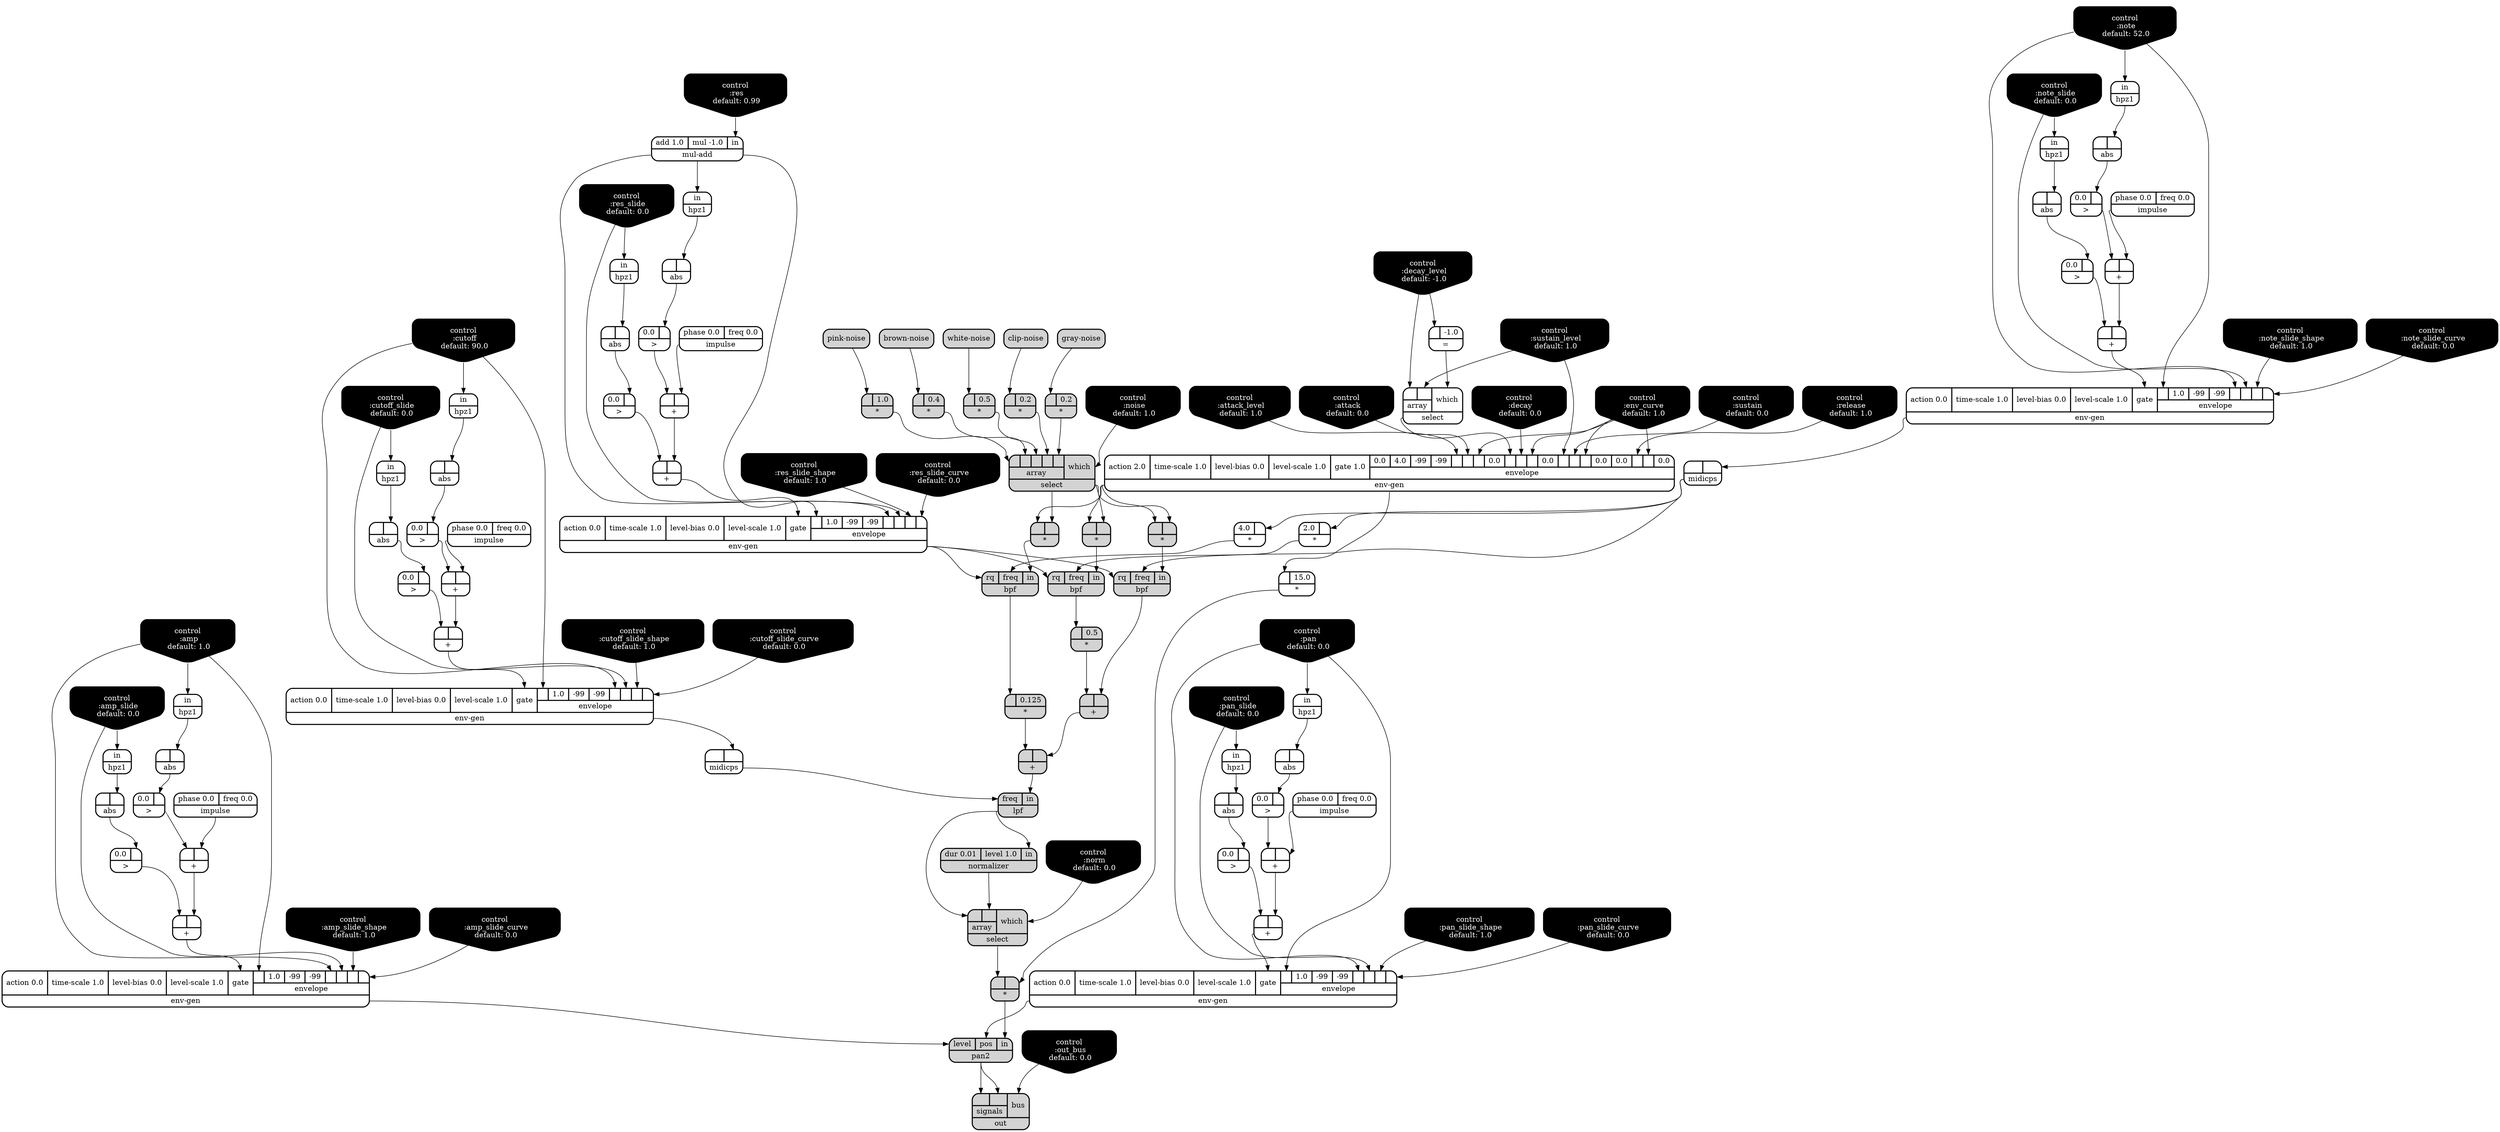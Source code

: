 digraph synthdef {
64 [label = "{{ <b> |<a> 1.0} |<__UG_NAME__>* }" style="filled, bold, rounded"  shape=record rankdir=LR];
66 [label = "{{ <b> |<a> 0.4} |<__UG_NAME__>* }" style="filled, bold, rounded"  shape=record rankdir=LR];
68 [label = "{{ <b> |<a> 0.5} |<__UG_NAME__>* }" style="filled, bold, rounded"  shape=record rankdir=LR];
70 [label = "{{ <b> |<a> 0.2} |<__UG_NAME__>* }" style="filled, bold, rounded"  shape=record rankdir=LR];
72 [label = "{{ <b> |<a> 0.2} |<__UG_NAME__>* }" style="filled, bold, rounded"  shape=record rankdir=LR];
76 [label = "{{ <b> |<a> } |<__UG_NAME__>* }" style="filled, bold, rounded"  shape=record rankdir=LR];
89 [label = "{{ <b> |<a> } |<__UG_NAME__>* }" style="filled, bold, rounded"  shape=record rankdir=LR];
90 [label = "{{ <b> 2.0|<a> } |<__UG_NAME__>* }" style="bold, rounded" shape=record rankdir=LR];
92 [label = "{{ <b> |<a> 0.5} |<__UG_NAME__>* }" style="filled, bold, rounded"  shape=record rankdir=LR];
94 [label = "{{ <b> |<a> } |<__UG_NAME__>* }" style="filled, bold, rounded"  shape=record rankdir=LR];
95 [label = "{{ <b> 4.0|<a> } |<__UG_NAME__>* }" style="bold, rounded" shape=record rankdir=LR];
97 [label = "{{ <b> |<a> 0.125} |<__UG_NAME__>* }" style="filled, bold, rounded"  shape=record rankdir=LR];
101 [label = "{{ <b> |<a> 15.0} |<__UG_NAME__>* }" style="bold, rounded" shape=record rankdir=LR];
104 [label = "{{ <b> |<a> } |<__UG_NAME__>* }" style="filled, bold, rounded"  shape=record rankdir=LR];
37 [label = "{{ <b> |<a> } |<__UG_NAME__>+ }" style="bold, rounded" shape=record rankdir=LR];
41 [label = "{{ <b> |<a> } |<__UG_NAME__>+ }" style="bold, rounded" shape=record rankdir=LR];
47 [label = "{{ <b> |<a> } |<__UG_NAME__>+ }" style="bold, rounded" shape=record rankdir=LR];
50 [label = "{{ <b> |<a> } |<__UG_NAME__>+ }" style="bold, rounded" shape=record rankdir=LR];
57 [label = "{{ <b> |<a> } |<__UG_NAME__>+ }" style="bold, rounded" shape=record rankdir=LR];
61 [label = "{{ <b> |<a> } |<__UG_NAME__>+ }" style="bold, rounded" shape=record rankdir=LR];
81 [label = "{{ <b> |<a> } |<__UG_NAME__>+ }" style="bold, rounded" shape=record rankdir=LR];
85 [label = "{{ <b> |<a> } |<__UG_NAME__>+ }" style="bold, rounded" shape=record rankdir=LR];
93 [label = "{{ <b> |<a> } |<__UG_NAME__>+ }" style="filled, bold, rounded"  shape=record rankdir=LR];
98 [label = "{{ <b> |<a> } |<__UG_NAME__>+ }" style="filled, bold, rounded"  shape=record rankdir=LR];
109 [label = "{{ <b> |<a> } |<__UG_NAME__>+ }" style="bold, rounded" shape=record rankdir=LR];
113 [label = "{{ <b> |<a> } |<__UG_NAME__>+ }" style="bold, rounded" shape=record rankdir=LR];
32 [label = "{{ <b> |<a> -1.0} |<__UG_NAME__>= }" style="bold, rounded" shape=record rankdir=LR];
36 [label = "{{ <b> 0.0|<a> } |<__UG_NAME__>\> }" style="bold, rounded" shape=record rankdir=LR];
40 [label = "{{ <b> 0.0|<a> } |<__UG_NAME__>\> }" style="bold, rounded" shape=record rankdir=LR];
46 [label = "{{ <b> 0.0|<a> } |<__UG_NAME__>\> }" style="bold, rounded" shape=record rankdir=LR];
49 [label = "{{ <b> 0.0|<a> } |<__UG_NAME__>\> }" style="bold, rounded" shape=record rankdir=LR];
56 [label = "{{ <b> 0.0|<a> } |<__UG_NAME__>\> }" style="bold, rounded" shape=record rankdir=LR];
60 [label = "{{ <b> 0.0|<a> } |<__UG_NAME__>\> }" style="bold, rounded" shape=record rankdir=LR];
80 [label = "{{ <b> 0.0|<a> } |<__UG_NAME__>\> }" style="bold, rounded" shape=record rankdir=LR];
84 [label = "{{ <b> 0.0|<a> } |<__UG_NAME__>\> }" style="bold, rounded" shape=record rankdir=LR];
108 [label = "{{ <b> 0.0|<a> } |<__UG_NAME__>\> }" style="bold, rounded" shape=record rankdir=LR];
112 [label = "{{ <b> 0.0|<a> } |<__UG_NAME__>\> }" style="bold, rounded" shape=record rankdir=LR];
35 [label = "{{ <b> |<a> } |<__UG_NAME__>abs }" style="bold, rounded" shape=record rankdir=LR];
39 [label = "{{ <b> |<a> } |<__UG_NAME__>abs }" style="bold, rounded" shape=record rankdir=LR];
45 [label = "{{ <b> |<a> } |<__UG_NAME__>abs }" style="bold, rounded" shape=record rankdir=LR];
48 [label = "{{ <b> |<a> } |<__UG_NAME__>abs }" style="bold, rounded" shape=record rankdir=LR];
55 [label = "{{ <b> |<a> } |<__UG_NAME__>abs }" style="bold, rounded" shape=record rankdir=LR];
59 [label = "{{ <b> |<a> } |<__UG_NAME__>abs }" style="bold, rounded" shape=record rankdir=LR];
79 [label = "{{ <b> |<a> } |<__UG_NAME__>abs }" style="bold, rounded" shape=record rankdir=LR];
83 [label = "{{ <b> |<a> } |<__UG_NAME__>abs }" style="bold, rounded" shape=record rankdir=LR];
107 [label = "{{ <b> |<a> } |<__UG_NAME__>abs }" style="bold, rounded" shape=record rankdir=LR];
111 [label = "{{ <b> |<a> } |<__UG_NAME__>abs }" style="bold, rounded" shape=record rankdir=LR];
88 [label = "{{ <rq> rq|<freq> freq|<in> in} |<__UG_NAME__>bpf }" style="filled, bold, rounded"  shape=record rankdir=LR];
91 [label = "{{ <rq> rq|<freq> freq|<in> in} |<__UG_NAME__>bpf }" style="filled, bold, rounded"  shape=record rankdir=LR];
96 [label = "{{ <rq> rq|<freq> freq|<in> in} |<__UG_NAME__>bpf }" style="filled, bold, rounded"  shape=record rankdir=LR];
65 [label = "{<__UG_NAME__>brown-noise }" style="filled, bold, rounded"  shape=record rankdir=LR];
69 [label = "{<__UG_NAME__>clip-noise }" style="filled, bold, rounded"  shape=record rankdir=LR];
0 [label = "control
 :note
 default: 52.0" shape=invhouse style="rounded, filled, bold" fillcolor=black fontcolor=white ]; 
1 [label = "control
 :note_slide
 default: 0.0" shape=invhouse style="rounded, filled, bold" fillcolor=black fontcolor=white ]; 
2 [label = "control
 :note_slide_shape
 default: 1.0" shape=invhouse style="rounded, filled, bold" fillcolor=black fontcolor=white ]; 
3 [label = "control
 :note_slide_curve
 default: 0.0" shape=invhouse style="rounded, filled, bold" fillcolor=black fontcolor=white ]; 
4 [label = "control
 :pan
 default: 0.0" shape=invhouse style="rounded, filled, bold" fillcolor=black fontcolor=white ]; 
5 [label = "control
 :pan_slide
 default: 0.0" shape=invhouse style="rounded, filled, bold" fillcolor=black fontcolor=white ]; 
6 [label = "control
 :pan_slide_shape
 default: 1.0" shape=invhouse style="rounded, filled, bold" fillcolor=black fontcolor=white ]; 
7 [label = "control
 :pan_slide_curve
 default: 0.0" shape=invhouse style="rounded, filled, bold" fillcolor=black fontcolor=white ]; 
8 [label = "control
 :amp
 default: 1.0" shape=invhouse style="rounded, filled, bold" fillcolor=black fontcolor=white ]; 
9 [label = "control
 :amp_slide
 default: 0.0" shape=invhouse style="rounded, filled, bold" fillcolor=black fontcolor=white ]; 
10 [label = "control
 :amp_slide_shape
 default: 1.0" shape=invhouse style="rounded, filled, bold" fillcolor=black fontcolor=white ]; 
11 [label = "control
 :amp_slide_curve
 default: 0.0" shape=invhouse style="rounded, filled, bold" fillcolor=black fontcolor=white ]; 
12 [label = "control
 :attack
 default: 0.0" shape=invhouse style="rounded, filled, bold" fillcolor=black fontcolor=white ]; 
13 [label = "control
 :decay
 default: 0.0" shape=invhouse style="rounded, filled, bold" fillcolor=black fontcolor=white ]; 
14 [label = "control
 :sustain
 default: 0.0" shape=invhouse style="rounded, filled, bold" fillcolor=black fontcolor=white ]; 
15 [label = "control
 :release
 default: 1.0" shape=invhouse style="rounded, filled, bold" fillcolor=black fontcolor=white ]; 
16 [label = "control
 :attack_level
 default: 1.0" shape=invhouse style="rounded, filled, bold" fillcolor=black fontcolor=white ]; 
17 [label = "control
 :decay_level
 default: -1.0" shape=invhouse style="rounded, filled, bold" fillcolor=black fontcolor=white ]; 
18 [label = "control
 :sustain_level
 default: 1.0" shape=invhouse style="rounded, filled, bold" fillcolor=black fontcolor=white ]; 
19 [label = "control
 :env_curve
 default: 1.0" shape=invhouse style="rounded, filled, bold" fillcolor=black fontcolor=white ]; 
20 [label = "control
 :cutoff
 default: 90.0" shape=invhouse style="rounded, filled, bold" fillcolor=black fontcolor=white ]; 
21 [label = "control
 :cutoff_slide
 default: 0.0" shape=invhouse style="rounded, filled, bold" fillcolor=black fontcolor=white ]; 
22 [label = "control
 :cutoff_slide_shape
 default: 1.0" shape=invhouse style="rounded, filled, bold" fillcolor=black fontcolor=white ]; 
23 [label = "control
 :cutoff_slide_curve
 default: 0.0" shape=invhouse style="rounded, filled, bold" fillcolor=black fontcolor=white ]; 
24 [label = "control
 :res
 default: 0.99" shape=invhouse style="rounded, filled, bold" fillcolor=black fontcolor=white ]; 
25 [label = "control
 :res_slide
 default: 0.0" shape=invhouse style="rounded, filled, bold" fillcolor=black fontcolor=white ]; 
26 [label = "control
 :res_slide_shape
 default: 1.0" shape=invhouse style="rounded, filled, bold" fillcolor=black fontcolor=white ]; 
27 [label = "control
 :res_slide_curve
 default: 0.0" shape=invhouse style="rounded, filled, bold" fillcolor=black fontcolor=white ]; 
28 [label = "control
 :noise
 default: 1.0" shape=invhouse style="rounded, filled, bold" fillcolor=black fontcolor=white ]; 
29 [label = "control
 :norm
 default: 0.0" shape=invhouse style="rounded, filled, bold" fillcolor=black fontcolor=white ]; 
30 [label = "control
 :out_bus
 default: 0.0" shape=invhouse style="rounded, filled, bold" fillcolor=black fontcolor=white ]; 
42 [label = "{{ <action> action 0.0|<time____scale> time-scale 1.0|<level____bias> level-bias 0.0|<level____scale> level-scale 1.0|<gate> gate|{{<envelope___control___0>|1.0|-99|-99|<envelope___control___4>|<envelope___control___5>|<envelope___control___6>|<envelope___control___7>}|envelope}} |<__UG_NAME__>env-gen }" style="bold, rounded" shape=record rankdir=LR];
51 [label = "{{ <action> action 0.0|<time____scale> time-scale 1.0|<level____bias> level-bias 0.0|<level____scale> level-scale 1.0|<gate> gate|{{<envelope___control___0>|1.0|-99|-99|<envelope___control___4>|<envelope___control___5>|<envelope___control___6>|<envelope___control___7>}|envelope}} |<__UG_NAME__>env-gen }" style="bold, rounded" shape=record rankdir=LR];
62 [label = "{{ <action> action 0.0|<time____scale> time-scale 1.0|<level____bias> level-bias 0.0|<level____scale> level-scale 1.0|<gate> gate|{{<envelope___mul____add___0>|1.0|-99|-99|<envelope___mul____add___4>|<envelope___control___5>|<envelope___control___6>|<envelope___control___7>}|envelope}} |<__UG_NAME__>env-gen }" style="bold, rounded" shape=record rankdir=LR];
75 [label = "{{ <action> action 2.0|<time____scale> time-scale 1.0|<level____bias> level-bias 0.0|<level____scale> level-scale 1.0|<gate> gate 1.0|{{0.0|4.0|-99|-99|<envelope___control___4>|<envelope___control___5>|<envelope___control___6>|0.0|<envelope___select___8>|<envelope___control___9>|<envelope___control___10>|0.0|<envelope___control___12>|<envelope___control___13>|<envelope___control___14>|0.0|0.0|<envelope___control___17>|<envelope___control___18>|0.0}|envelope}} |<__UG_NAME__>env-gen }" style="bold, rounded" shape=record rankdir=LR];
86 [label = "{{ <action> action 0.0|<time____scale> time-scale 1.0|<level____bias> level-bias 0.0|<level____scale> level-scale 1.0|<gate> gate|{{<envelope___control___0>|1.0|-99|-99|<envelope___control___4>|<envelope___control___5>|<envelope___control___6>|<envelope___control___7>}|envelope}} |<__UG_NAME__>env-gen }" style="bold, rounded" shape=record rankdir=LR];
114 [label = "{{ <action> action 0.0|<time____scale> time-scale 1.0|<level____bias> level-bias 0.0|<level____scale> level-scale 1.0|<gate> gate|{{<envelope___control___0>|1.0|-99|-99|<envelope___control___4>|<envelope___control___5>|<envelope___control___6>|<envelope___control___7>}|envelope}} |<__UG_NAME__>env-gen }" style="bold, rounded" shape=record rankdir=LR];
71 [label = "{<__UG_NAME__>gray-noise }" style="filled, bold, rounded"  shape=record rankdir=LR];
31 [label = "{{ <in> in} |<__UG_NAME__>hpz1 }" style="bold, rounded" shape=record rankdir=LR];
34 [label = "{{ <in> in} |<__UG_NAME__>hpz1 }" style="bold, rounded" shape=record rankdir=LR];
38 [label = "{{ <in> in} |<__UG_NAME__>hpz1 }" style="bold, rounded" shape=record rankdir=LR];
44 [label = "{{ <in> in} |<__UG_NAME__>hpz1 }" style="bold, rounded" shape=record rankdir=LR];
54 [label = "{{ <in> in} |<__UG_NAME__>hpz1 }" style="bold, rounded" shape=record rankdir=LR];
58 [label = "{{ <in> in} |<__UG_NAME__>hpz1 }" style="bold, rounded" shape=record rankdir=LR];
78 [label = "{{ <in> in} |<__UG_NAME__>hpz1 }" style="bold, rounded" shape=record rankdir=LR];
82 [label = "{{ <in> in} |<__UG_NAME__>hpz1 }" style="bold, rounded" shape=record rankdir=LR];
106 [label = "{{ <in> in} |<__UG_NAME__>hpz1 }" style="bold, rounded" shape=record rankdir=LR];
110 [label = "{{ <in> in} |<__UG_NAME__>hpz1 }" style="bold, rounded" shape=record rankdir=LR];
33 [label = "{{ <phase> phase 0.0|<freq> freq 0.0} |<__UG_NAME__>impulse }" style="bold, rounded" shape=record rankdir=LR];
43 [label = "{{ <phase> phase 0.0|<freq> freq 0.0} |<__UG_NAME__>impulse }" style="bold, rounded" shape=record rankdir=LR];
52 [label = "{{ <phase> phase 0.0|<freq> freq 0.0} |<__UG_NAME__>impulse }" style="bold, rounded" shape=record rankdir=LR];
77 [label = "{{ <phase> phase 0.0|<freq> freq 0.0} |<__UG_NAME__>impulse }" style="bold, rounded" shape=record rankdir=LR];
105 [label = "{{ <phase> phase 0.0|<freq> freq 0.0} |<__UG_NAME__>impulse }" style="bold, rounded" shape=record rankdir=LR];
100 [label = "{{ <freq> freq|<in> in} |<__UG_NAME__>lpf }" style="filled, bold, rounded"  shape=record rankdir=LR];
87 [label = "{{ <b> |<a> } |<__UG_NAME__>midicps }" style="bold, rounded" shape=record rankdir=LR];
99 [label = "{{ <b> |<a> } |<__UG_NAME__>midicps }" style="bold, rounded" shape=record rankdir=LR];
53 [label = "{{ <add> add 1.0|<mul> mul -1.0|<in> in} |<__UG_NAME__>mul-add }" style="bold, rounded" shape=record rankdir=LR];
102 [label = "{{ <dur> dur 0.01|<level> level 1.0|<in> in} |<__UG_NAME__>normalizer }" style="filled, bold, rounded"  shape=record rankdir=LR];
116 [label = "{{ {{<signals___pan2___0>|<signals___pan2___1>}|signals}|<bus> bus} |<__UG_NAME__>out }" style="filled, bold, rounded"  shape=record rankdir=LR];
115 [label = "{{ <level> level|<pos> pos|<in> in} |<__UG_NAME__>pan2 }" style="filled, bold, rounded"  shape=record rankdir=LR];
63 [label = "{<__UG_NAME__>pink-noise }" style="filled, bold, rounded"  shape=record rankdir=LR];
73 [label = "{{ {{<array___binary____op____u____gen___0>|<array___binary____op____u____gen___1>|<array___binary____op____u____gen___2>|<array___binary____op____u____gen___3>|<array___binary____op____u____gen___4>}|array}|<which> which} |<__UG_NAME__>select }" style="filled, bold, rounded"  shape=record rankdir=LR];
74 [label = "{{ {{<array___control___0>|<array___control___1>}|array}|<which> which} |<__UG_NAME__>select }" style="bold, rounded" shape=record rankdir=LR];
103 [label = "{{ {{<array___lpf___0>|<array___normalizer___1>}|array}|<which> which} |<__UG_NAME__>select }" style="filled, bold, rounded"  shape=record rankdir=LR];
67 [label = "{<__UG_NAME__>white-noise }" style="filled, bold, rounded"  shape=record rankdir=LR];

63:__UG_NAME__ -> 64:b ;
65:__UG_NAME__ -> 66:b ;
67:__UG_NAME__ -> 68:b ;
69:__UG_NAME__ -> 70:b ;
71:__UG_NAME__ -> 72:b ;
73:__UG_NAME__ -> 76:a ;
75:__UG_NAME__ -> 76:b ;
73:__UG_NAME__ -> 89:a ;
75:__UG_NAME__ -> 89:b ;
87:__UG_NAME__ -> 90:a ;
91:__UG_NAME__ -> 92:b ;
73:__UG_NAME__ -> 94:a ;
75:__UG_NAME__ -> 94:b ;
87:__UG_NAME__ -> 95:a ;
96:__UG_NAME__ -> 97:b ;
75:__UG_NAME__ -> 101:b ;
101:__UG_NAME__ -> 104:a ;
103:__UG_NAME__ -> 104:b ;
33:__UG_NAME__ -> 37:a ;
36:__UG_NAME__ -> 37:b ;
37:__UG_NAME__ -> 41:a ;
40:__UG_NAME__ -> 41:b ;
43:__UG_NAME__ -> 47:a ;
46:__UG_NAME__ -> 47:b ;
47:__UG_NAME__ -> 50:a ;
49:__UG_NAME__ -> 50:b ;
52:__UG_NAME__ -> 57:a ;
56:__UG_NAME__ -> 57:b ;
57:__UG_NAME__ -> 61:a ;
60:__UG_NAME__ -> 61:b ;
77:__UG_NAME__ -> 81:a ;
80:__UG_NAME__ -> 81:b ;
81:__UG_NAME__ -> 85:a ;
84:__UG_NAME__ -> 85:b ;
88:__UG_NAME__ -> 93:a ;
92:__UG_NAME__ -> 93:b ;
93:__UG_NAME__ -> 98:a ;
97:__UG_NAME__ -> 98:b ;
105:__UG_NAME__ -> 109:a ;
108:__UG_NAME__ -> 109:b ;
109:__UG_NAME__ -> 113:a ;
112:__UG_NAME__ -> 113:b ;
17:__UG_NAME__ -> 32:b ;
35:__UG_NAME__ -> 36:a ;
39:__UG_NAME__ -> 40:a ;
45:__UG_NAME__ -> 46:a ;
48:__UG_NAME__ -> 49:a ;
55:__UG_NAME__ -> 56:a ;
59:__UG_NAME__ -> 60:a ;
79:__UG_NAME__ -> 80:a ;
83:__UG_NAME__ -> 84:a ;
107:__UG_NAME__ -> 108:a ;
111:__UG_NAME__ -> 112:a ;
34:__UG_NAME__ -> 35:a ;
38:__UG_NAME__ -> 39:a ;
44:__UG_NAME__ -> 45:a ;
31:__UG_NAME__ -> 48:a ;
54:__UG_NAME__ -> 55:a ;
58:__UG_NAME__ -> 59:a ;
78:__UG_NAME__ -> 79:a ;
82:__UG_NAME__ -> 83:a ;
106:__UG_NAME__ -> 107:a ;
110:__UG_NAME__ -> 111:a ;
76:__UG_NAME__ -> 88:in ;
87:__UG_NAME__ -> 88:freq ;
62:__UG_NAME__ -> 88:rq ;
89:__UG_NAME__ -> 91:in ;
90:__UG_NAME__ -> 91:freq ;
62:__UG_NAME__ -> 91:rq ;
94:__UG_NAME__ -> 96:in ;
95:__UG_NAME__ -> 96:freq ;
62:__UG_NAME__ -> 96:rq ;
20:__UG_NAME__ -> 42:envelope___control___0 ;
20:__UG_NAME__ -> 42:envelope___control___4 ;
21:__UG_NAME__ -> 42:envelope___control___5 ;
22:__UG_NAME__ -> 42:envelope___control___6 ;
23:__UG_NAME__ -> 42:envelope___control___7 ;
41:__UG_NAME__ -> 42:gate ;
8:__UG_NAME__ -> 51:envelope___control___0 ;
8:__UG_NAME__ -> 51:envelope___control___4 ;
9:__UG_NAME__ -> 51:envelope___control___5 ;
10:__UG_NAME__ -> 51:envelope___control___6 ;
11:__UG_NAME__ -> 51:envelope___control___7 ;
50:__UG_NAME__ -> 51:gate ;
53:__UG_NAME__ -> 62:envelope___mul____add___0 ;
53:__UG_NAME__ -> 62:envelope___mul____add___4 ;
25:__UG_NAME__ -> 62:envelope___control___5 ;
26:__UG_NAME__ -> 62:envelope___control___6 ;
27:__UG_NAME__ -> 62:envelope___control___7 ;
61:__UG_NAME__ -> 62:gate ;
16:__UG_NAME__ -> 75:envelope___control___4 ;
12:__UG_NAME__ -> 75:envelope___control___5 ;
19:__UG_NAME__ -> 75:envelope___control___6 ;
74:__UG_NAME__ -> 75:envelope___select___8 ;
13:__UG_NAME__ -> 75:envelope___control___9 ;
19:__UG_NAME__ -> 75:envelope___control___10 ;
18:__UG_NAME__ -> 75:envelope___control___12 ;
14:__UG_NAME__ -> 75:envelope___control___13 ;
19:__UG_NAME__ -> 75:envelope___control___14 ;
15:__UG_NAME__ -> 75:envelope___control___17 ;
19:__UG_NAME__ -> 75:envelope___control___18 ;
0:__UG_NAME__ -> 86:envelope___control___0 ;
0:__UG_NAME__ -> 86:envelope___control___4 ;
1:__UG_NAME__ -> 86:envelope___control___5 ;
2:__UG_NAME__ -> 86:envelope___control___6 ;
3:__UG_NAME__ -> 86:envelope___control___7 ;
85:__UG_NAME__ -> 86:gate ;
4:__UG_NAME__ -> 114:envelope___control___0 ;
4:__UG_NAME__ -> 114:envelope___control___4 ;
5:__UG_NAME__ -> 114:envelope___control___5 ;
6:__UG_NAME__ -> 114:envelope___control___6 ;
7:__UG_NAME__ -> 114:envelope___control___7 ;
113:__UG_NAME__ -> 114:gate ;
9:__UG_NAME__ -> 31:in ;
20:__UG_NAME__ -> 34:in ;
21:__UG_NAME__ -> 38:in ;
8:__UG_NAME__ -> 44:in ;
53:__UG_NAME__ -> 54:in ;
25:__UG_NAME__ -> 58:in ;
0:__UG_NAME__ -> 78:in ;
1:__UG_NAME__ -> 82:in ;
4:__UG_NAME__ -> 106:in ;
5:__UG_NAME__ -> 110:in ;
98:__UG_NAME__ -> 100:in ;
99:__UG_NAME__ -> 100:freq ;
86:__UG_NAME__ -> 87:a ;
42:__UG_NAME__ -> 99:a ;
24:__UG_NAME__ -> 53:in ;
100:__UG_NAME__ -> 102:in ;
30:__UG_NAME__ -> 116:bus ;
115:__UG_NAME__ -> 116:signals___pan2___0 ;
115:__UG_NAME__ -> 116:signals___pan2___1 ;
104:__UG_NAME__ -> 115:in ;
114:__UG_NAME__ -> 115:pos ;
51:__UG_NAME__ -> 115:level ;
28:__UG_NAME__ -> 73:which ;
64:__UG_NAME__ -> 73:array___binary____op____u____gen___0 ;
66:__UG_NAME__ -> 73:array___binary____op____u____gen___1 ;
68:__UG_NAME__ -> 73:array___binary____op____u____gen___2 ;
70:__UG_NAME__ -> 73:array___binary____op____u____gen___3 ;
72:__UG_NAME__ -> 73:array___binary____op____u____gen___4 ;
32:__UG_NAME__ -> 74:which ;
17:__UG_NAME__ -> 74:array___control___0 ;
18:__UG_NAME__ -> 74:array___control___1 ;
29:__UG_NAME__ -> 103:which ;
100:__UG_NAME__ -> 103:array___lpf___0 ;
102:__UG_NAME__ -> 103:array___normalizer___1 ;

}
